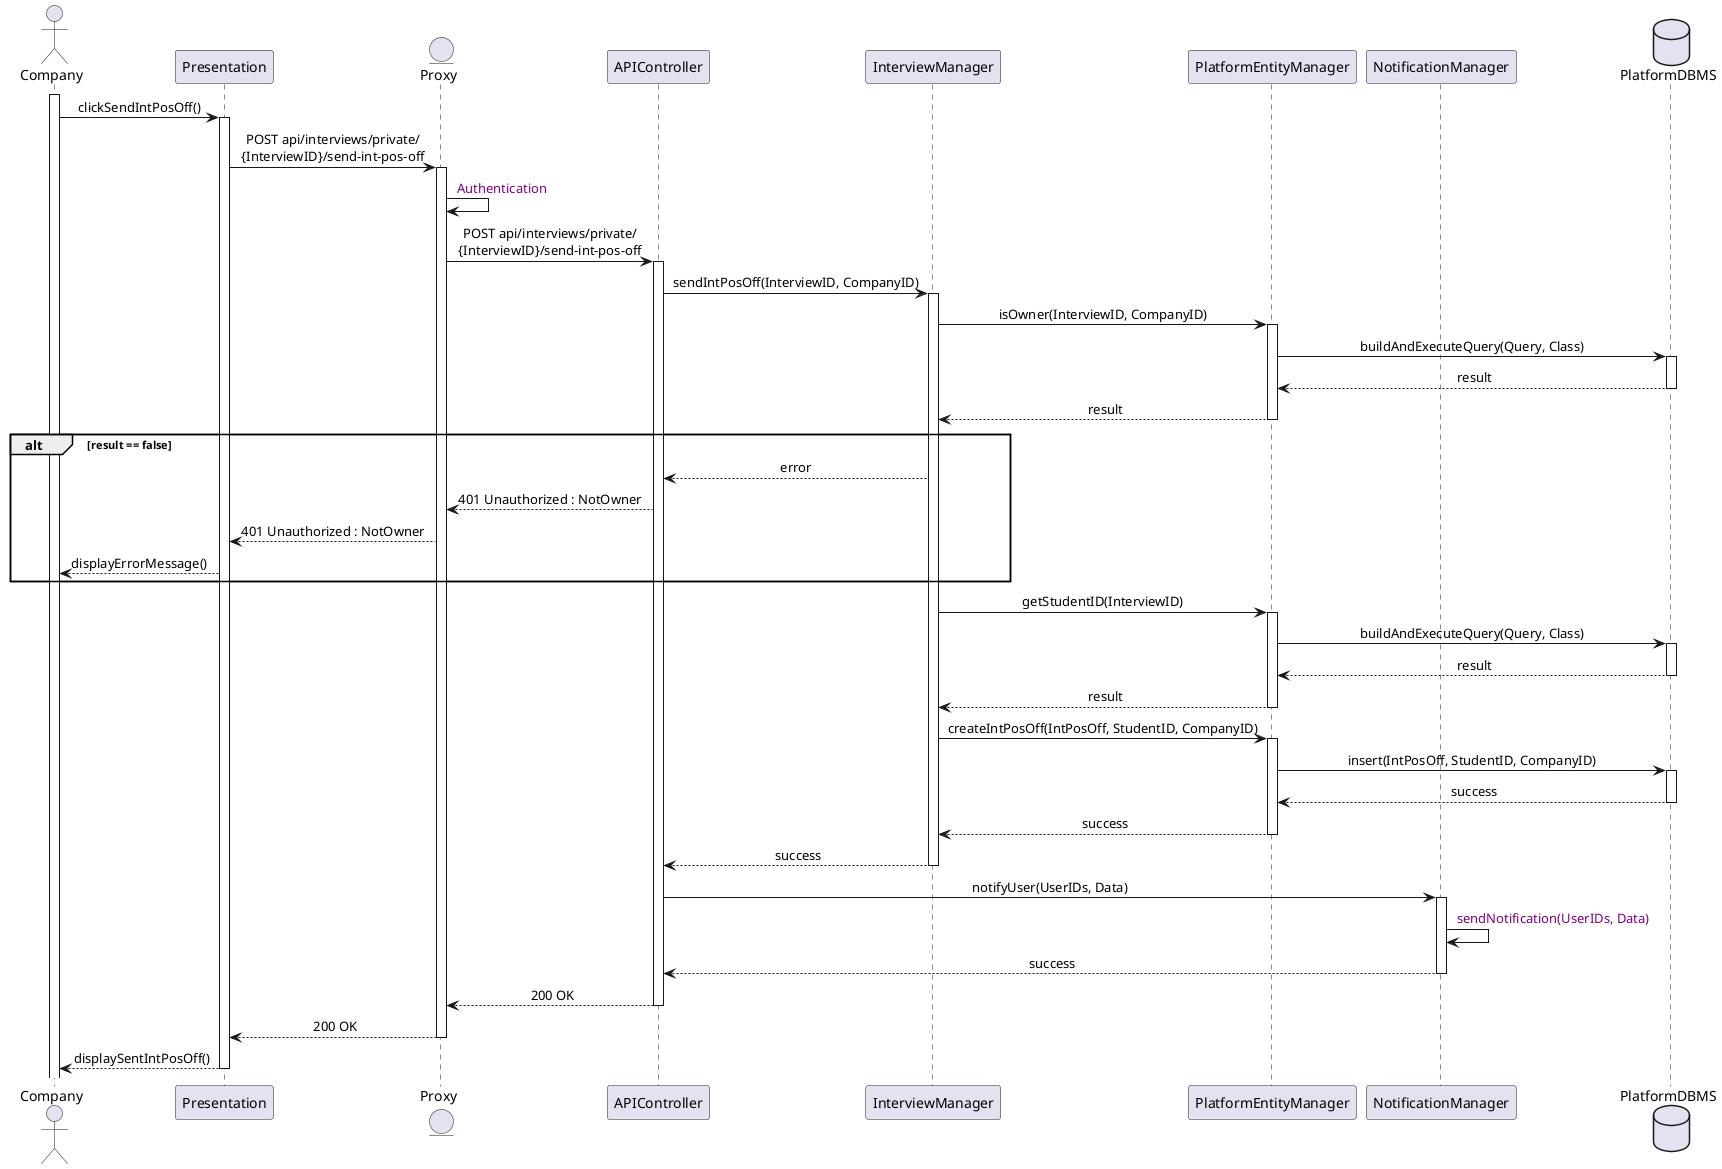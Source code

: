 @startuml
skinparam sequenceMessageAlign center

actor Company
participant Presentation
entity Proxy
participant APIController
participant InterviewManager
participant PlatformEntityManager
participant NotificationManager
database PlatformDBMS

activate Company
Company -> Presentation : clickSendIntPosOff()
activate Presentation
Presentation -> Proxy : POST api/interviews/private/\n{InterviewID}/send-int-pos-off
activate Proxy
Proxy -> Proxy : <color:purple> Authentication
Proxy -> APIController : POST api/interviews/private/\n{InterviewID}/send-int-pos-off
activate APIController
APIController -> InterviewManager : sendIntPosOff(InterviewID, CompanyID)
activate InterviewManager
InterviewManager -> PlatformEntityManager : isOwner(InterviewID, CompanyID)
activate PlatformEntityManager
PlatformEntityManager -> PlatformDBMS : buildAndExecuteQuery(Query, Class)
activate PlatformDBMS
PlatformDBMS --> PlatformEntityManager : result
deactivate PlatformDBMS
PlatformEntityManager --> InterviewManager : result
deactivate PlatformEntityManager
alt result == false
InterviewManager --> APIController : error
APIController --> Proxy : 401 Unauthorized : NotOwner
Proxy --> Presentation : 401 Unauthorized : NotOwner
Presentation --> Company : displayErrorMessage()
end
InterviewManager -> PlatformEntityManager : getStudentID(InterviewID)
activate PlatformEntityManager
PlatformEntityManager -> PlatformDBMS : buildAndExecuteQuery(Query, Class)
activate PlatformDBMS
PlatformDBMS --> PlatformEntityManager : result
deactivate PlatformDBMS
PlatformEntityManager --> InterviewManager : result
deactivate PlatformEntityManager
InterviewManager -> PlatformEntityManager : createIntPosOff(IntPosOff, StudentID, CompanyID)
activate PlatformEntityManager
PlatformEntityManager -> PlatformDBMS : insert(IntPosOff, StudentID, CompanyID)
activate PlatformDBMS
PlatformDBMS --> PlatformEntityManager : success
deactivate PlatformDBMS
PlatformEntityManager --> InterviewManager : success
deactivate PlatformEntityManager
InterviewManager --> APIController : success
deactivate InterviewManager
APIController -> NotificationManager : notifyUser(UserIDs, Data)
activate NotificationManager
NotificationManager -> NotificationManager : <color:purple> sendNotification(UserIDs, Data)
NotificationManager --> APIController : success
deactivate NotificationManager
APIController --> Proxy : 200 OK
deactivate APIController
Proxy --> Presentation : 200 OK
deactivate Proxy
Presentation --> Company : displaySentIntPosOff()
deactivate Presentation
@enduml






